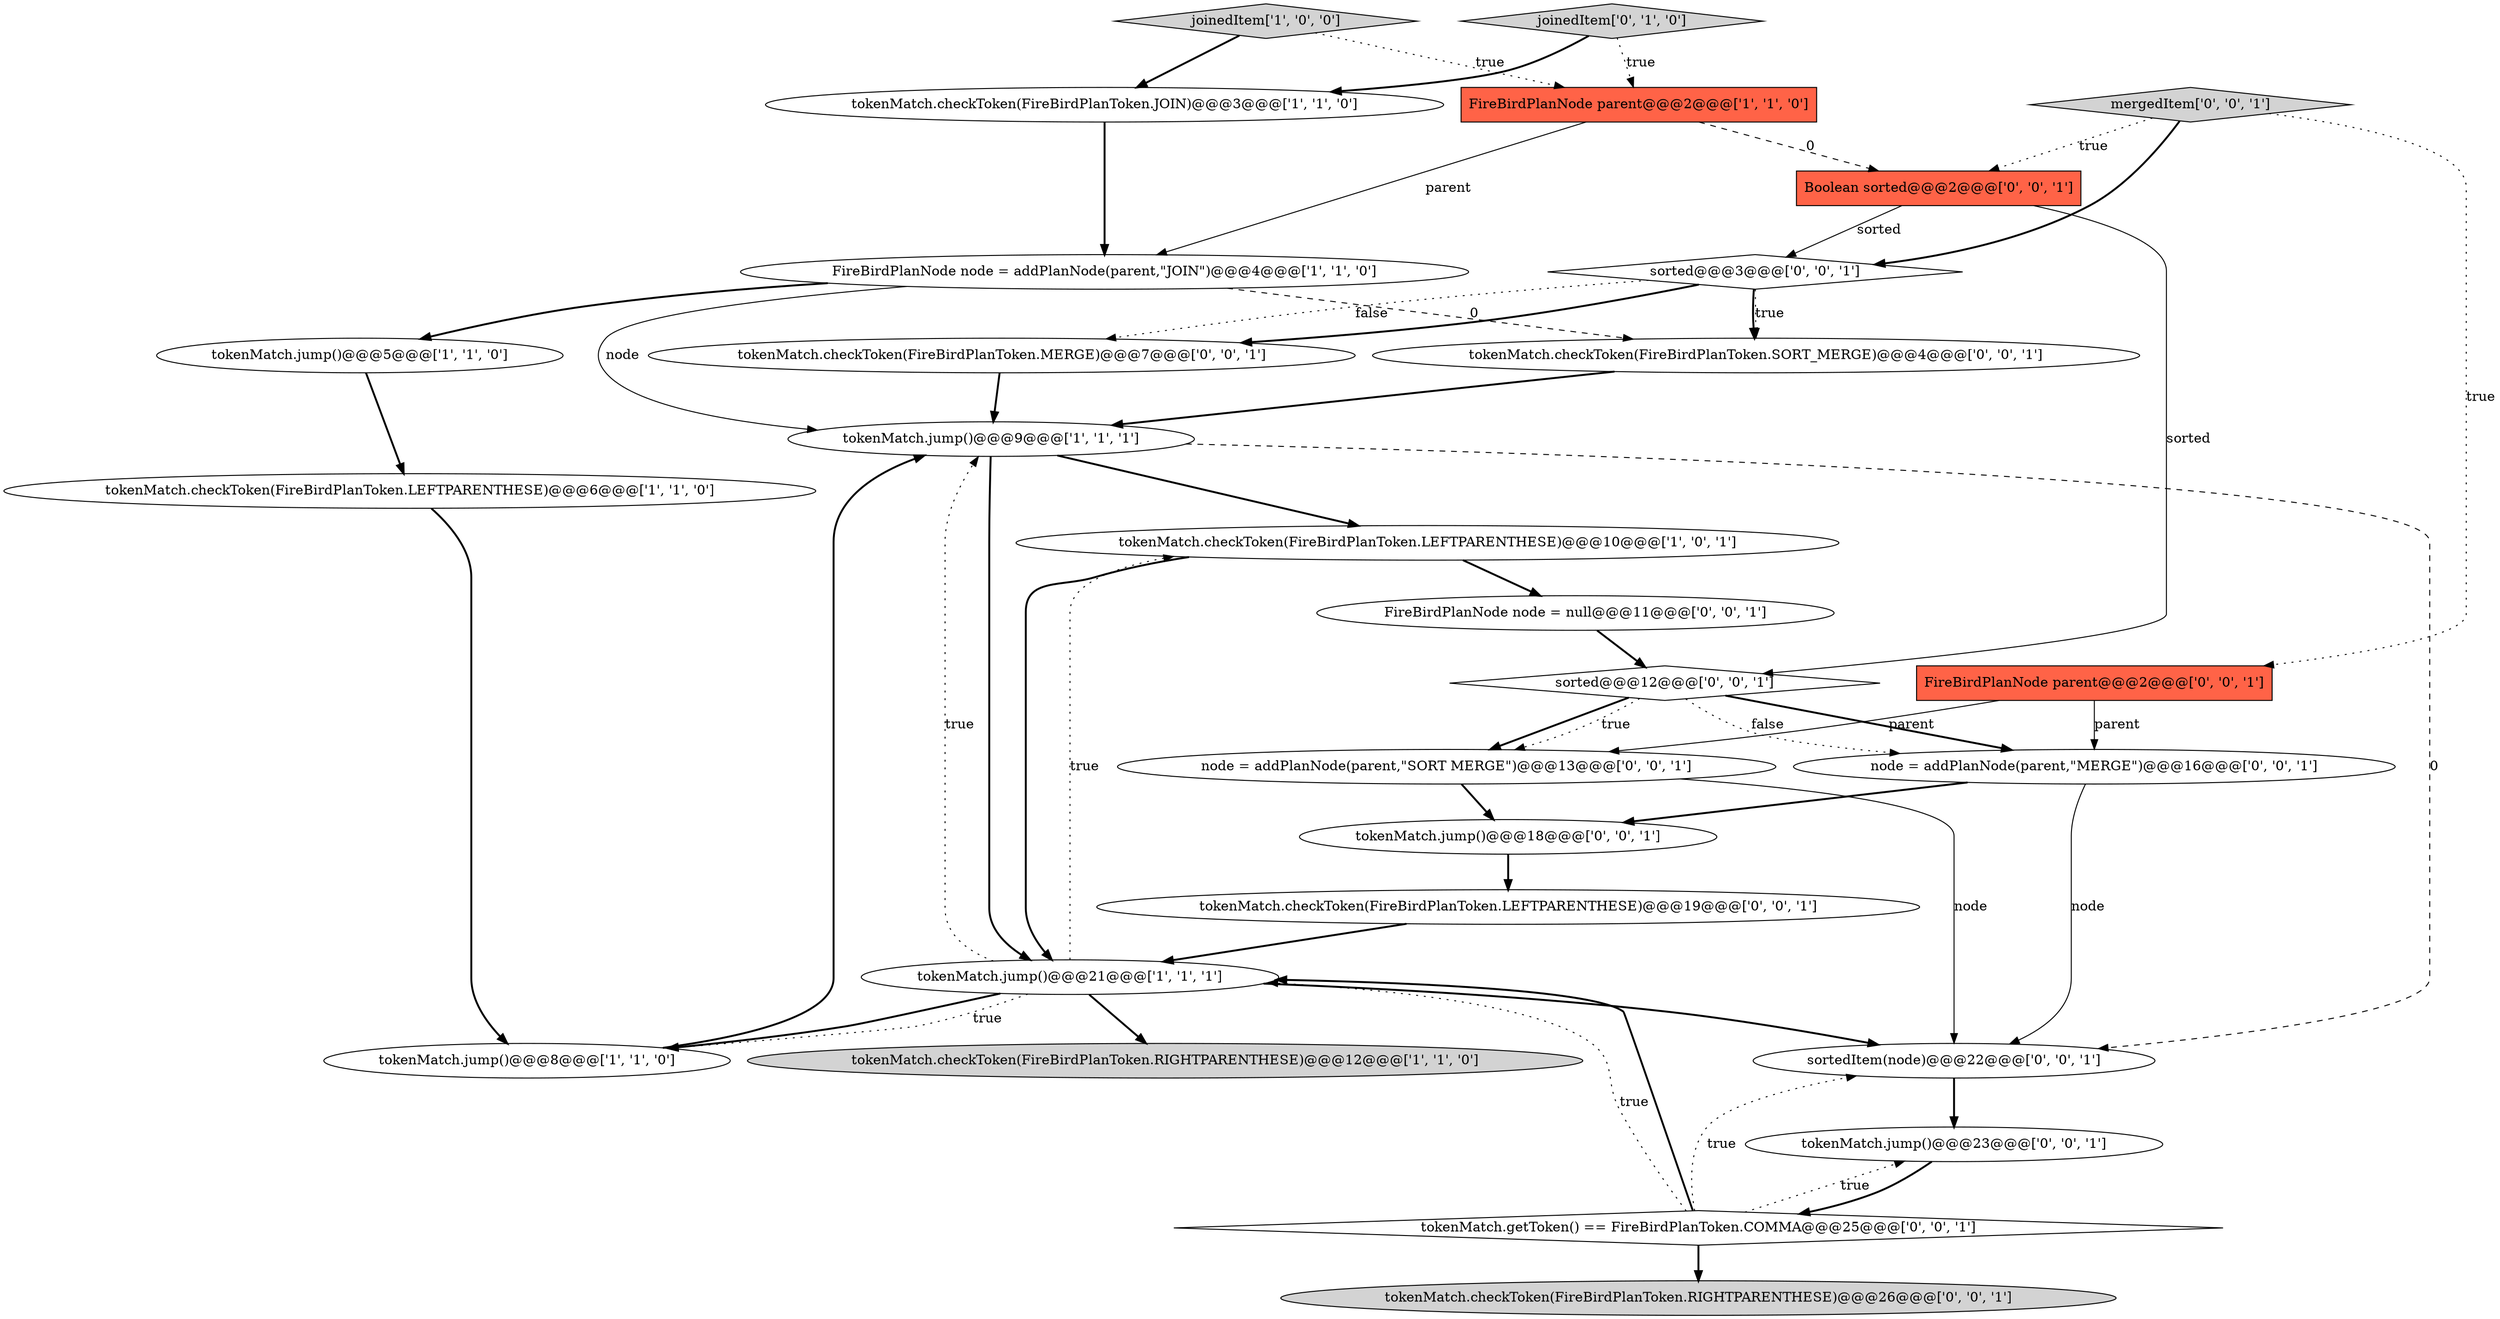 digraph {
21 [style = filled, label = "tokenMatch.checkToken(FireBirdPlanToken.MERGE)@@@7@@@['0', '0', '1']", fillcolor = white, shape = ellipse image = "AAA0AAABBB3BBB"];
10 [style = filled, label = "joinedItem['1', '0', '0']", fillcolor = lightgray, shape = diamond image = "AAA0AAABBB1BBB"];
22 [style = filled, label = "tokenMatch.checkToken(FireBirdPlanToken.RIGHTPARENTHESE)@@@26@@@['0', '0', '1']", fillcolor = lightgray, shape = ellipse image = "AAA0AAABBB3BBB"];
19 [style = filled, label = "mergedItem['0', '0', '1']", fillcolor = lightgray, shape = diamond image = "AAA0AAABBB3BBB"];
27 [style = filled, label = "sorted@@@12@@@['0', '0', '1']", fillcolor = white, shape = diamond image = "AAA0AAABBB3BBB"];
26 [style = filled, label = "tokenMatch.getToken() == FireBirdPlanToken.COMMA@@@25@@@['0', '0', '1']", fillcolor = white, shape = diamond image = "AAA0AAABBB3BBB"];
9 [style = filled, label = "tokenMatch.checkToken(FireBirdPlanToken.LEFTPARENTHESE)@@@10@@@['1', '0', '1']", fillcolor = white, shape = ellipse image = "AAA0AAABBB1BBB"];
5 [style = filled, label = "tokenMatch.jump()@@@9@@@['1', '1', '1']", fillcolor = white, shape = ellipse image = "AAA0AAABBB1BBB"];
13 [style = filled, label = "FireBirdPlanNode node = null@@@11@@@['0', '0', '1']", fillcolor = white, shape = ellipse image = "AAA0AAABBB3BBB"];
12 [style = filled, label = "sorted@@@3@@@['0', '0', '1']", fillcolor = white, shape = diamond image = "AAA0AAABBB3BBB"];
11 [style = filled, label = "joinedItem['0', '1', '0']", fillcolor = lightgray, shape = diamond image = "AAA0AAABBB2BBB"];
4 [style = filled, label = "tokenMatch.checkToken(FireBirdPlanToken.LEFTPARENTHESE)@@@6@@@['1', '1', '0']", fillcolor = white, shape = ellipse image = "AAA0AAABBB1BBB"];
15 [style = filled, label = "tokenMatch.jump()@@@18@@@['0', '0', '1']", fillcolor = white, shape = ellipse image = "AAA0AAABBB3BBB"];
18 [style = filled, label = "sortedItem(node)@@@22@@@['0', '0', '1']", fillcolor = white, shape = ellipse image = "AAA0AAABBB3BBB"];
25 [style = filled, label = "tokenMatch.jump()@@@23@@@['0', '0', '1']", fillcolor = white, shape = ellipse image = "AAA0AAABBB3BBB"];
23 [style = filled, label = "tokenMatch.checkToken(FireBirdPlanToken.SORT_MERGE)@@@4@@@['0', '0', '1']", fillcolor = white, shape = ellipse image = "AAA0AAABBB3BBB"];
0 [style = filled, label = "tokenMatch.checkToken(FireBirdPlanToken.JOIN)@@@3@@@['1', '1', '0']", fillcolor = white, shape = ellipse image = "AAA0AAABBB1BBB"];
3 [style = filled, label = "tokenMatch.jump()@@@8@@@['1', '1', '0']", fillcolor = white, shape = ellipse image = "AAA0AAABBB1BBB"];
1 [style = filled, label = "tokenMatch.jump()@@@5@@@['1', '1', '0']", fillcolor = white, shape = ellipse image = "AAA0AAABBB1BBB"];
24 [style = filled, label = "tokenMatch.checkToken(FireBirdPlanToken.LEFTPARENTHESE)@@@19@@@['0', '0', '1']", fillcolor = white, shape = ellipse image = "AAA0AAABBB3BBB"];
7 [style = filled, label = "tokenMatch.checkToken(FireBirdPlanToken.RIGHTPARENTHESE)@@@12@@@['1', '1', '0']", fillcolor = lightgray, shape = ellipse image = "AAA0AAABBB1BBB"];
16 [style = filled, label = "FireBirdPlanNode parent@@@2@@@['0', '0', '1']", fillcolor = tomato, shape = box image = "AAA0AAABBB3BBB"];
2 [style = filled, label = "tokenMatch.jump()@@@21@@@['1', '1', '1']", fillcolor = white, shape = ellipse image = "AAA0AAABBB1BBB"];
20 [style = filled, label = "Boolean sorted@@@2@@@['0', '0', '1']", fillcolor = tomato, shape = box image = "AAA0AAABBB3BBB"];
17 [style = filled, label = "node = addPlanNode(parent,\"MERGE\")@@@16@@@['0', '0', '1']", fillcolor = white, shape = ellipse image = "AAA0AAABBB3BBB"];
14 [style = filled, label = "node = addPlanNode(parent,\"SORT MERGE\")@@@13@@@['0', '0', '1']", fillcolor = white, shape = ellipse image = "AAA0AAABBB3BBB"];
8 [style = filled, label = "FireBirdPlanNode parent@@@2@@@['1', '1', '0']", fillcolor = tomato, shape = box image = "AAA0AAABBB1BBB"];
6 [style = filled, label = "FireBirdPlanNode node = addPlanNode(parent,\"JOIN\")@@@4@@@['1', '1', '0']", fillcolor = white, shape = ellipse image = "AAA0AAABBB1BBB"];
0->6 [style = bold, label=""];
5->2 [style = bold, label=""];
26->22 [style = bold, label=""];
17->18 [style = solid, label="node"];
27->14 [style = bold, label=""];
2->3 [style = dotted, label="true"];
27->14 [style = dotted, label="true"];
26->2 [style = bold, label=""];
12->23 [style = dotted, label="true"];
2->7 [style = bold, label=""];
20->27 [style = solid, label="sorted"];
24->2 [style = bold, label=""];
26->25 [style = dotted, label="true"];
11->0 [style = bold, label=""];
2->9 [style = dotted, label="true"];
25->26 [style = bold, label=""];
9->13 [style = bold, label=""];
9->2 [style = bold, label=""];
12->21 [style = bold, label=""];
18->25 [style = bold, label=""];
2->5 [style = dotted, label="true"];
16->17 [style = solid, label="parent"];
27->17 [style = dotted, label="false"];
14->18 [style = solid, label="node"];
15->24 [style = bold, label=""];
5->9 [style = bold, label=""];
12->23 [style = bold, label=""];
26->18 [style = dotted, label="true"];
5->18 [style = dashed, label="0"];
3->5 [style = bold, label=""];
19->20 [style = dotted, label="true"];
8->20 [style = dashed, label="0"];
2->3 [style = bold, label=""];
12->21 [style = dotted, label="false"];
19->16 [style = dotted, label="true"];
11->8 [style = dotted, label="true"];
13->27 [style = bold, label=""];
2->18 [style = bold, label=""];
26->2 [style = dotted, label="true"];
6->5 [style = solid, label="node"];
27->17 [style = bold, label=""];
17->15 [style = bold, label=""];
10->8 [style = dotted, label="true"];
21->5 [style = bold, label=""];
23->5 [style = bold, label=""];
8->6 [style = solid, label="parent"];
1->4 [style = bold, label=""];
20->12 [style = solid, label="sorted"];
16->14 [style = solid, label="parent"];
14->15 [style = bold, label=""];
19->12 [style = bold, label=""];
6->1 [style = bold, label=""];
4->3 [style = bold, label=""];
10->0 [style = bold, label=""];
6->23 [style = dashed, label="0"];
}
